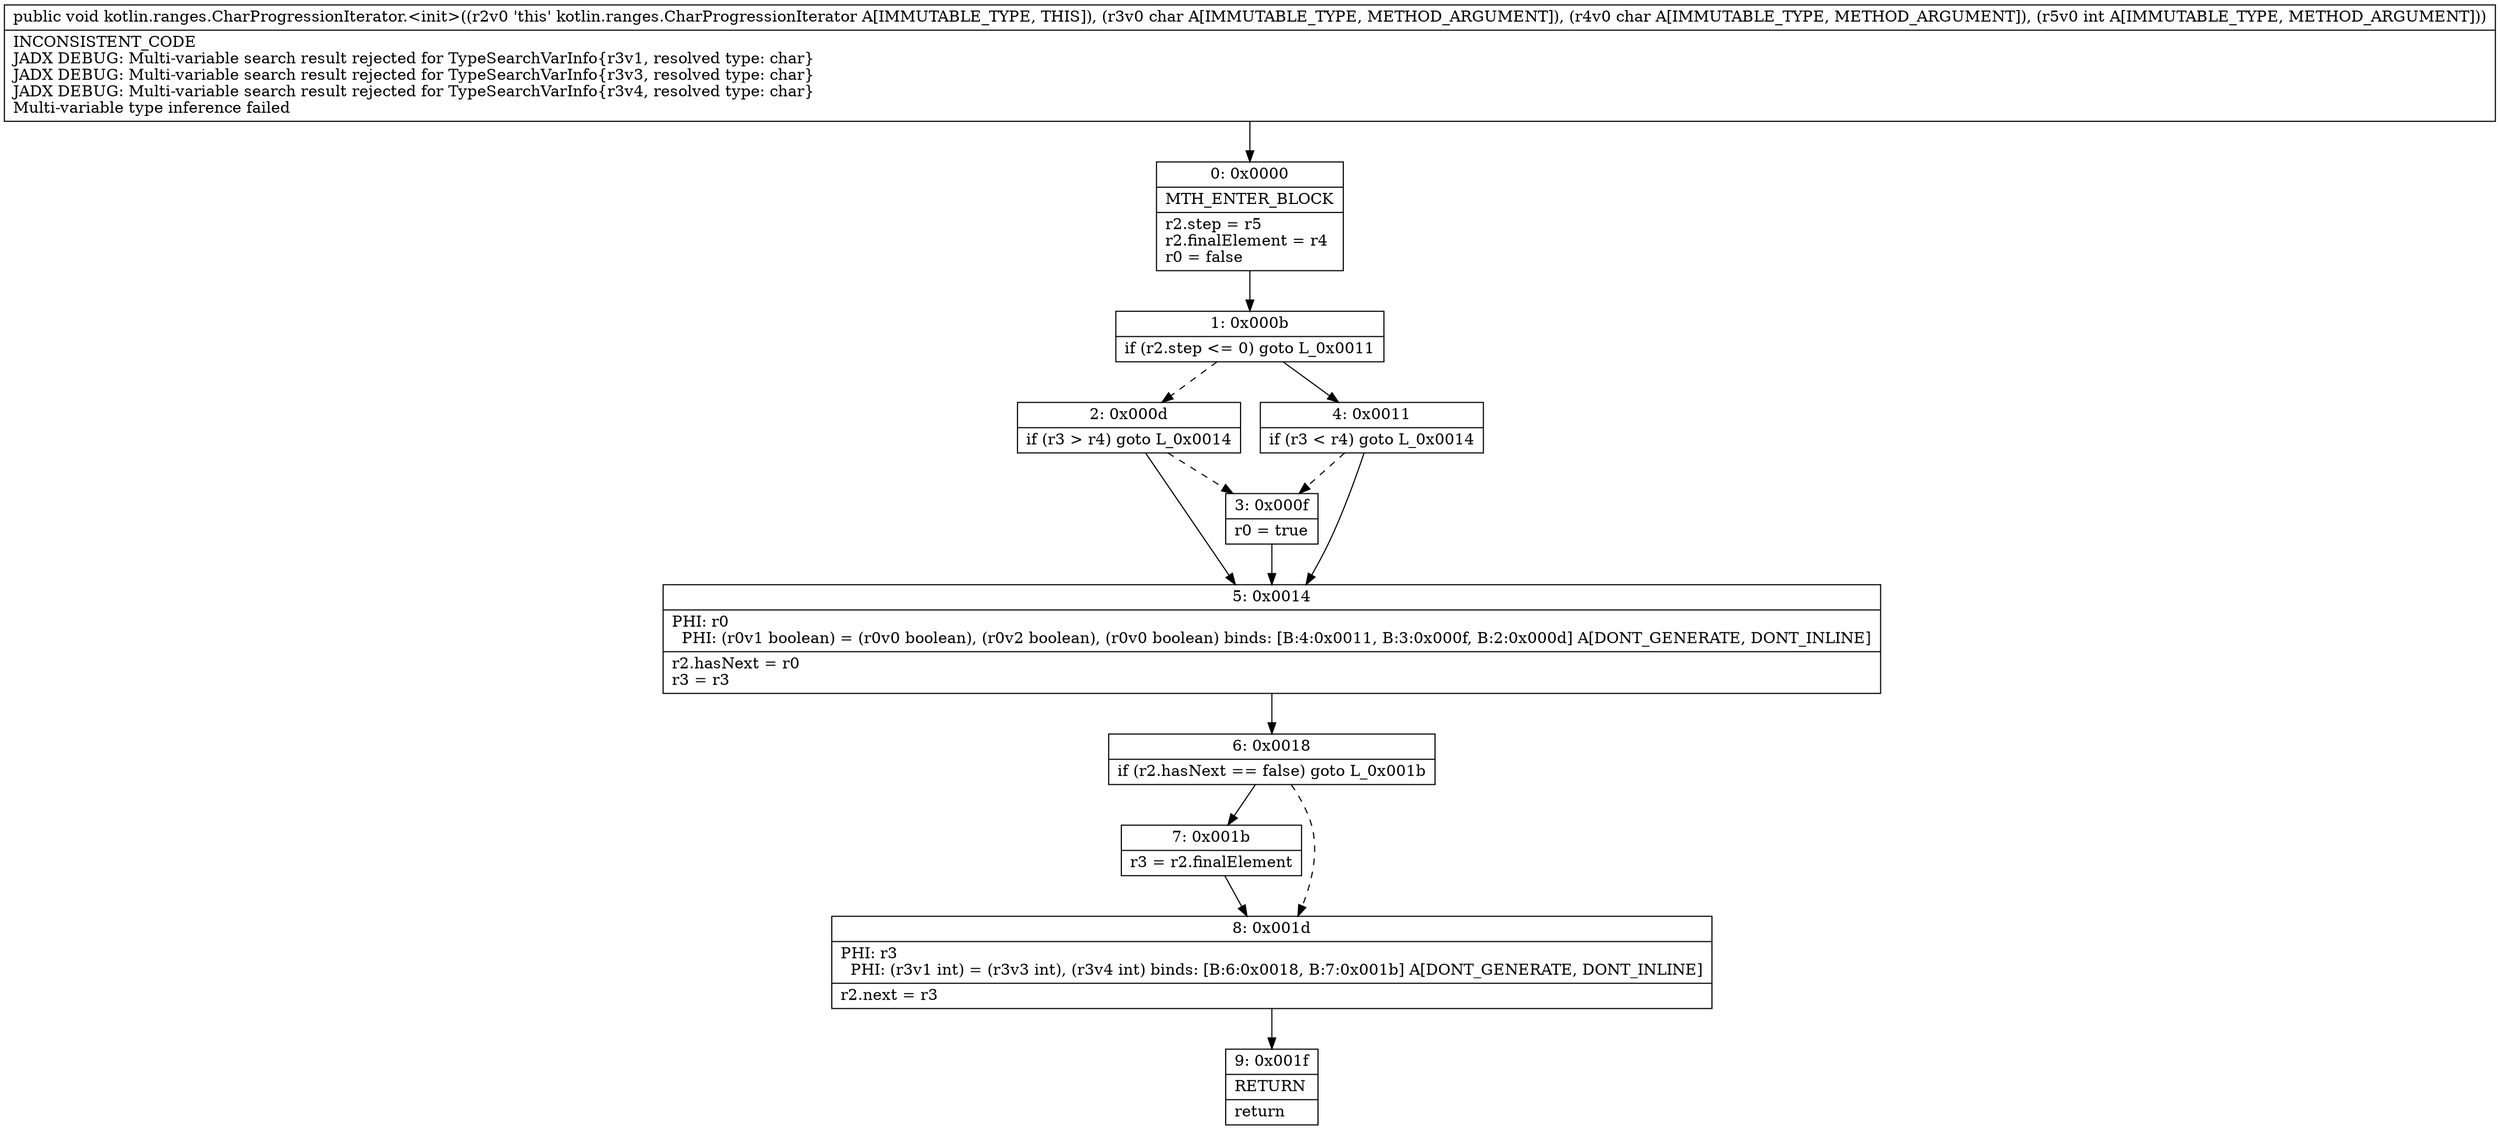 digraph "CFG forkotlin.ranges.CharProgressionIterator.\<init\>(CCI)V" {
Node_0 [shape=record,label="{0\:\ 0x0000|MTH_ENTER_BLOCK\l|r2.step = r5\lr2.finalElement = r4\lr0 = false\l}"];
Node_1 [shape=record,label="{1\:\ 0x000b|if (r2.step \<= 0) goto L_0x0011\l}"];
Node_2 [shape=record,label="{2\:\ 0x000d|if (r3 \> r4) goto L_0x0014\l}"];
Node_3 [shape=record,label="{3\:\ 0x000f|r0 = true\l}"];
Node_4 [shape=record,label="{4\:\ 0x0011|if (r3 \< r4) goto L_0x0014\l}"];
Node_5 [shape=record,label="{5\:\ 0x0014|PHI: r0 \l  PHI: (r0v1 boolean) = (r0v0 boolean), (r0v2 boolean), (r0v0 boolean) binds: [B:4:0x0011, B:3:0x000f, B:2:0x000d] A[DONT_GENERATE, DONT_INLINE]\l|r2.hasNext = r0\lr3 = r3\l}"];
Node_6 [shape=record,label="{6\:\ 0x0018|if (r2.hasNext == false) goto L_0x001b\l}"];
Node_7 [shape=record,label="{7\:\ 0x001b|r3 = r2.finalElement\l}"];
Node_8 [shape=record,label="{8\:\ 0x001d|PHI: r3 \l  PHI: (r3v1 int) = (r3v3 int), (r3v4 int) binds: [B:6:0x0018, B:7:0x001b] A[DONT_GENERATE, DONT_INLINE]\l|r2.next = r3\l}"];
Node_9 [shape=record,label="{9\:\ 0x001f|RETURN\l|return\l}"];
MethodNode[shape=record,label="{public void kotlin.ranges.CharProgressionIterator.\<init\>((r2v0 'this' kotlin.ranges.CharProgressionIterator A[IMMUTABLE_TYPE, THIS]), (r3v0 char A[IMMUTABLE_TYPE, METHOD_ARGUMENT]), (r4v0 char A[IMMUTABLE_TYPE, METHOD_ARGUMENT]), (r5v0 int A[IMMUTABLE_TYPE, METHOD_ARGUMENT]))  | INCONSISTENT_CODE\lJADX DEBUG: Multi\-variable search result rejected for TypeSearchVarInfo\{r3v1, resolved type: char\}\lJADX DEBUG: Multi\-variable search result rejected for TypeSearchVarInfo\{r3v3, resolved type: char\}\lJADX DEBUG: Multi\-variable search result rejected for TypeSearchVarInfo\{r3v4, resolved type: char\}\lMulti\-variable type inference failed\l}"];
MethodNode -> Node_0;
Node_0 -> Node_1;
Node_1 -> Node_2[style=dashed];
Node_1 -> Node_4;
Node_2 -> Node_3[style=dashed];
Node_2 -> Node_5;
Node_3 -> Node_5;
Node_4 -> Node_5;
Node_4 -> Node_3[style=dashed];
Node_5 -> Node_6;
Node_6 -> Node_7;
Node_6 -> Node_8[style=dashed];
Node_7 -> Node_8;
Node_8 -> Node_9;
}


